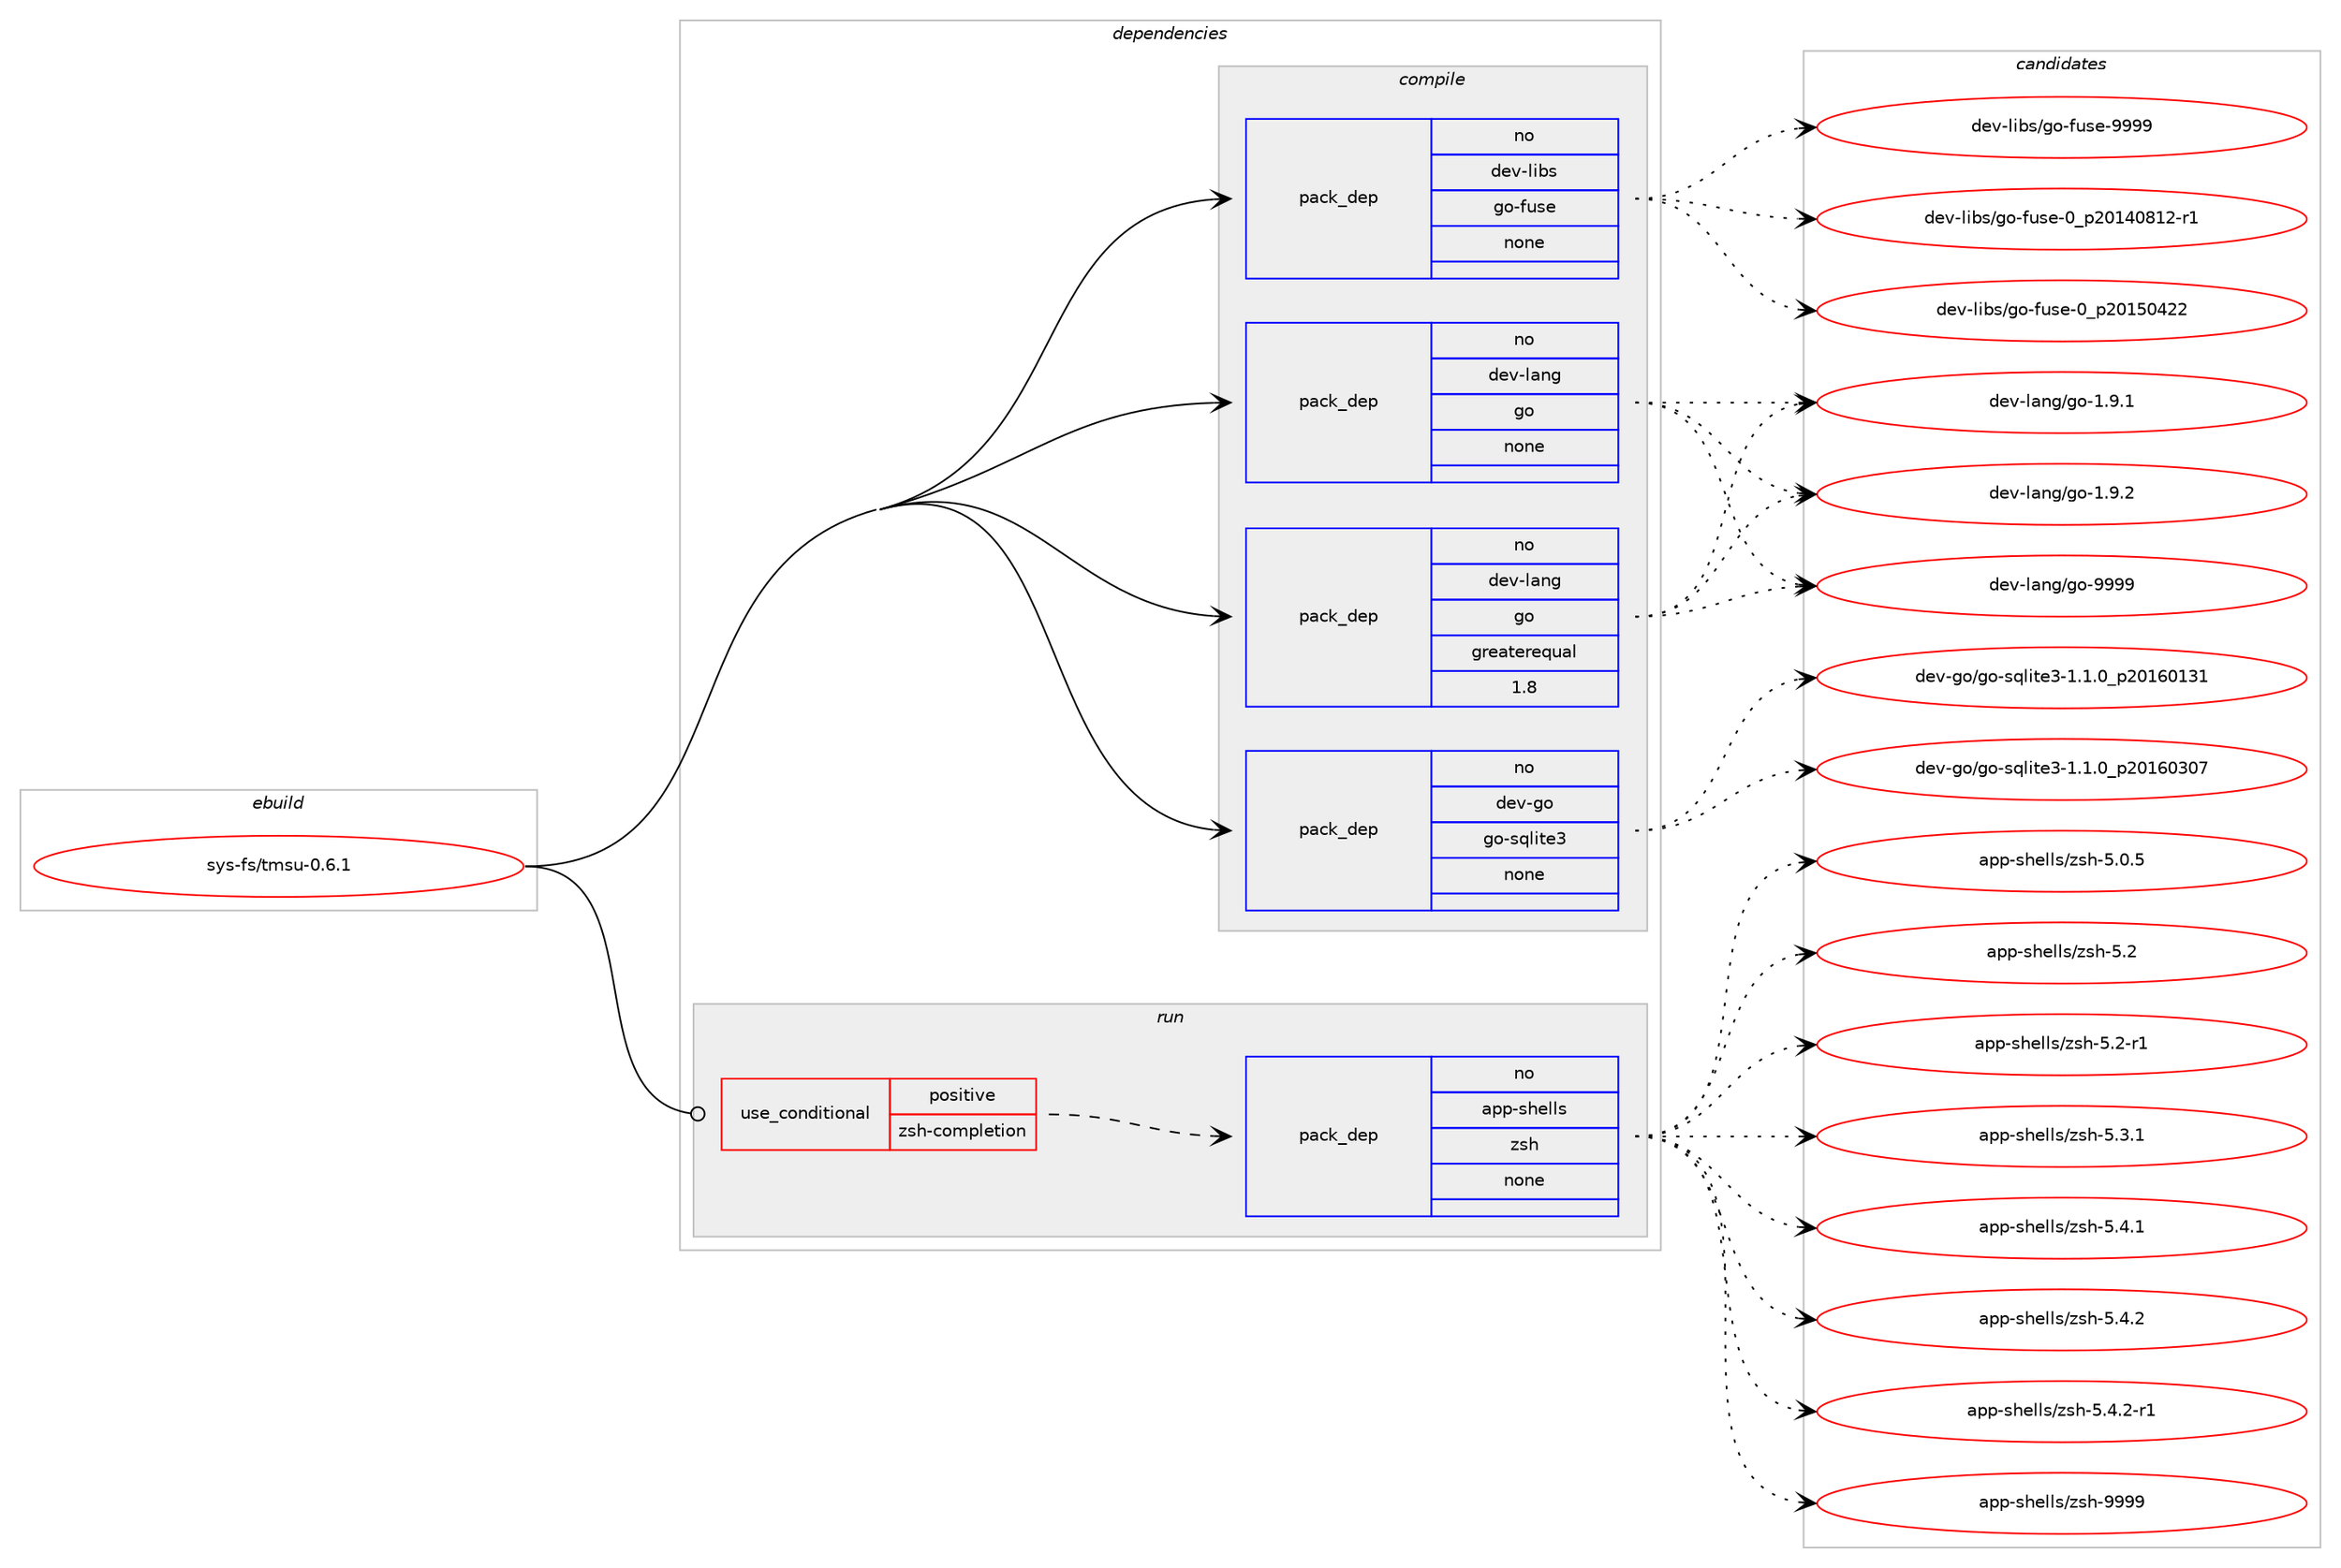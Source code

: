 digraph prolog {

# *************
# Graph options
# *************

newrank=true;
concentrate=true;
compound=true;
graph [rankdir=LR,fontname=Helvetica,fontsize=10,ranksep=1.5];#, ranksep=2.5, nodesep=0.2];
edge  [arrowhead=vee];
node  [fontname=Helvetica,fontsize=10];

# **********
# The ebuild
# **********

subgraph cluster_leftcol {
color=gray;
rank=same;
label=<<i>ebuild</i>>;
id [label="sys-fs/tmsu-0.6.1", color=red, width=4, href="../sys-fs/tmsu-0.6.1.svg"];
}

# ****************
# The dependencies
# ****************

subgraph cluster_midcol {
color=gray;
label=<<i>dependencies</i>>;
subgraph cluster_compile {
fillcolor="#eeeeee";
style=filled;
label=<<i>compile</i>>;
subgraph pack363787 {
dependency489571 [label=<<TABLE BORDER="0" CELLBORDER="1" CELLSPACING="0" CELLPADDING="4" WIDTH="220"><TR><TD ROWSPAN="6" CELLPADDING="30">pack_dep</TD></TR><TR><TD WIDTH="110">no</TD></TR><TR><TD>dev-go</TD></TR><TR><TD>go-sqlite3</TD></TR><TR><TD>none</TD></TR><TR><TD></TD></TR></TABLE>>, shape=none, color=blue];
}
id:e -> dependency489571:w [weight=20,style="solid",arrowhead="vee"];
subgraph pack363788 {
dependency489572 [label=<<TABLE BORDER="0" CELLBORDER="1" CELLSPACING="0" CELLPADDING="4" WIDTH="220"><TR><TD ROWSPAN="6" CELLPADDING="30">pack_dep</TD></TR><TR><TD WIDTH="110">no</TD></TR><TR><TD>dev-lang</TD></TR><TR><TD>go</TD></TR><TR><TD>greaterequal</TD></TR><TR><TD>1.8</TD></TR></TABLE>>, shape=none, color=blue];
}
id:e -> dependency489572:w [weight=20,style="solid",arrowhead="vee"];
subgraph pack363789 {
dependency489573 [label=<<TABLE BORDER="0" CELLBORDER="1" CELLSPACING="0" CELLPADDING="4" WIDTH="220"><TR><TD ROWSPAN="6" CELLPADDING="30">pack_dep</TD></TR><TR><TD WIDTH="110">no</TD></TR><TR><TD>dev-lang</TD></TR><TR><TD>go</TD></TR><TR><TD>none</TD></TR><TR><TD></TD></TR></TABLE>>, shape=none, color=blue];
}
id:e -> dependency489573:w [weight=20,style="solid",arrowhead="vee"];
subgraph pack363790 {
dependency489574 [label=<<TABLE BORDER="0" CELLBORDER="1" CELLSPACING="0" CELLPADDING="4" WIDTH="220"><TR><TD ROWSPAN="6" CELLPADDING="30">pack_dep</TD></TR><TR><TD WIDTH="110">no</TD></TR><TR><TD>dev-libs</TD></TR><TR><TD>go-fuse</TD></TR><TR><TD>none</TD></TR><TR><TD></TD></TR></TABLE>>, shape=none, color=blue];
}
id:e -> dependency489574:w [weight=20,style="solid",arrowhead="vee"];
}
subgraph cluster_compileandrun {
fillcolor="#eeeeee";
style=filled;
label=<<i>compile and run</i>>;
}
subgraph cluster_run {
fillcolor="#eeeeee";
style=filled;
label=<<i>run</i>>;
subgraph cond117209 {
dependency489575 [label=<<TABLE BORDER="0" CELLBORDER="1" CELLSPACING="0" CELLPADDING="4"><TR><TD ROWSPAN="3" CELLPADDING="10">use_conditional</TD></TR><TR><TD>positive</TD></TR><TR><TD>zsh-completion</TD></TR></TABLE>>, shape=none, color=red];
subgraph pack363791 {
dependency489576 [label=<<TABLE BORDER="0" CELLBORDER="1" CELLSPACING="0" CELLPADDING="4" WIDTH="220"><TR><TD ROWSPAN="6" CELLPADDING="30">pack_dep</TD></TR><TR><TD WIDTH="110">no</TD></TR><TR><TD>app-shells</TD></TR><TR><TD>zsh</TD></TR><TR><TD>none</TD></TR><TR><TD></TD></TR></TABLE>>, shape=none, color=blue];
}
dependency489575:e -> dependency489576:w [weight=20,style="dashed",arrowhead="vee"];
}
id:e -> dependency489575:w [weight=20,style="solid",arrowhead="odot"];
}
}

# **************
# The candidates
# **************

subgraph cluster_choices {
rank=same;
color=gray;
label=<<i>candidates</i>>;

subgraph choice363787 {
color=black;
nodesep=1;
choice10010111845103111471031114511511310810511610151454946494648951125048495448495149 [label="dev-go/go-sqlite3-1.1.0_p20160131", color=red, width=4,href="../dev-go/go-sqlite3-1.1.0_p20160131.svg"];
choice10010111845103111471031114511511310810511610151454946494648951125048495448514855 [label="dev-go/go-sqlite3-1.1.0_p20160307", color=red, width=4,href="../dev-go/go-sqlite3-1.1.0_p20160307.svg"];
dependency489571:e -> choice10010111845103111471031114511511310810511610151454946494648951125048495448495149:w [style=dotted,weight="100"];
dependency489571:e -> choice10010111845103111471031114511511310810511610151454946494648951125048495448514855:w [style=dotted,weight="100"];
}
subgraph choice363788 {
color=black;
nodesep=1;
choice100101118451089711010347103111454946574649 [label="dev-lang/go-1.9.1", color=red, width=4,href="../dev-lang/go-1.9.1.svg"];
choice100101118451089711010347103111454946574650 [label="dev-lang/go-1.9.2", color=red, width=4,href="../dev-lang/go-1.9.2.svg"];
choice1001011184510897110103471031114557575757 [label="dev-lang/go-9999", color=red, width=4,href="../dev-lang/go-9999.svg"];
dependency489572:e -> choice100101118451089711010347103111454946574649:w [style=dotted,weight="100"];
dependency489572:e -> choice100101118451089711010347103111454946574650:w [style=dotted,weight="100"];
dependency489572:e -> choice1001011184510897110103471031114557575757:w [style=dotted,weight="100"];
}
subgraph choice363789 {
color=black;
nodesep=1;
choice100101118451089711010347103111454946574649 [label="dev-lang/go-1.9.1", color=red, width=4,href="../dev-lang/go-1.9.1.svg"];
choice100101118451089711010347103111454946574650 [label="dev-lang/go-1.9.2", color=red, width=4,href="../dev-lang/go-1.9.2.svg"];
choice1001011184510897110103471031114557575757 [label="dev-lang/go-9999", color=red, width=4,href="../dev-lang/go-9999.svg"];
dependency489573:e -> choice100101118451089711010347103111454946574649:w [style=dotted,weight="100"];
dependency489573:e -> choice100101118451089711010347103111454946574650:w [style=dotted,weight="100"];
dependency489573:e -> choice1001011184510897110103471031114557575757:w [style=dotted,weight="100"];
}
subgraph choice363790 {
color=black;
nodesep=1;
choice1001011184510810598115471031114510211711510145489511250484952485649504511449 [label="dev-libs/go-fuse-0_p20140812-r1", color=red, width=4,href="../dev-libs/go-fuse-0_p20140812-r1.svg"];
choice100101118451081059811547103111451021171151014548951125048495348525050 [label="dev-libs/go-fuse-0_p20150422", color=red, width=4,href="../dev-libs/go-fuse-0_p20150422.svg"];
choice100101118451081059811547103111451021171151014557575757 [label="dev-libs/go-fuse-9999", color=red, width=4,href="../dev-libs/go-fuse-9999.svg"];
dependency489574:e -> choice1001011184510810598115471031114510211711510145489511250484952485649504511449:w [style=dotted,weight="100"];
dependency489574:e -> choice100101118451081059811547103111451021171151014548951125048495348525050:w [style=dotted,weight="100"];
dependency489574:e -> choice100101118451081059811547103111451021171151014557575757:w [style=dotted,weight="100"];
}
subgraph choice363791 {
color=black;
nodesep=1;
choice971121124511510410110810811547122115104455346484653 [label="app-shells/zsh-5.0.5", color=red, width=4,href="../app-shells/zsh-5.0.5.svg"];
choice97112112451151041011081081154712211510445534650 [label="app-shells/zsh-5.2", color=red, width=4,href="../app-shells/zsh-5.2.svg"];
choice971121124511510410110810811547122115104455346504511449 [label="app-shells/zsh-5.2-r1", color=red, width=4,href="../app-shells/zsh-5.2-r1.svg"];
choice971121124511510410110810811547122115104455346514649 [label="app-shells/zsh-5.3.1", color=red, width=4,href="../app-shells/zsh-5.3.1.svg"];
choice971121124511510410110810811547122115104455346524649 [label="app-shells/zsh-5.4.1", color=red, width=4,href="../app-shells/zsh-5.4.1.svg"];
choice971121124511510410110810811547122115104455346524650 [label="app-shells/zsh-5.4.2", color=red, width=4,href="../app-shells/zsh-5.4.2.svg"];
choice9711211245115104101108108115471221151044553465246504511449 [label="app-shells/zsh-5.4.2-r1", color=red, width=4,href="../app-shells/zsh-5.4.2-r1.svg"];
choice9711211245115104101108108115471221151044557575757 [label="app-shells/zsh-9999", color=red, width=4,href="../app-shells/zsh-9999.svg"];
dependency489576:e -> choice971121124511510410110810811547122115104455346484653:w [style=dotted,weight="100"];
dependency489576:e -> choice97112112451151041011081081154712211510445534650:w [style=dotted,weight="100"];
dependency489576:e -> choice971121124511510410110810811547122115104455346504511449:w [style=dotted,weight="100"];
dependency489576:e -> choice971121124511510410110810811547122115104455346514649:w [style=dotted,weight="100"];
dependency489576:e -> choice971121124511510410110810811547122115104455346524649:w [style=dotted,weight="100"];
dependency489576:e -> choice971121124511510410110810811547122115104455346524650:w [style=dotted,weight="100"];
dependency489576:e -> choice9711211245115104101108108115471221151044553465246504511449:w [style=dotted,weight="100"];
dependency489576:e -> choice9711211245115104101108108115471221151044557575757:w [style=dotted,weight="100"];
}
}

}
